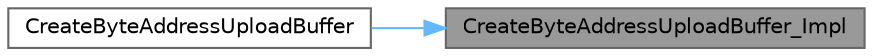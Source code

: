 digraph "CreateByteAddressUploadBuffer_Impl"
{
 // INTERACTIVE_SVG=YES
 // LATEX_PDF_SIZE
  bgcolor="transparent";
  edge [fontname=Helvetica,fontsize=10,labelfontname=Helvetica,labelfontsize=10];
  node [fontname=Helvetica,fontsize=10,shape=box,height=0.2,width=0.4];
  rankdir="RL";
  Node1 [id="Node000001",label="CreateByteAddressUploadBuffer_Impl",height=0.2,width=0.4,color="gray40", fillcolor="grey60", style="filled", fontcolor="black",tooltip="A variant where the TArray is supplied through callbacks."];
  Node1 -> Node2 [id="edge1_Node000001_Node000002",dir="back",color="steelblue1",style="solid",tooltip=" "];
  Node2 [id="Node000002",label="CreateByteAddressUploadBuffer",height=0.2,width=0.4,color="grey40", fillcolor="white", style="filled",URL="$d6/d45/RenderGraphUtils_8h.html#adc39f7d7683b9fb21b851c9dc6f894af",tooltip="Same as the previous function but where the type of the array is automatically inferred,..."];
}
